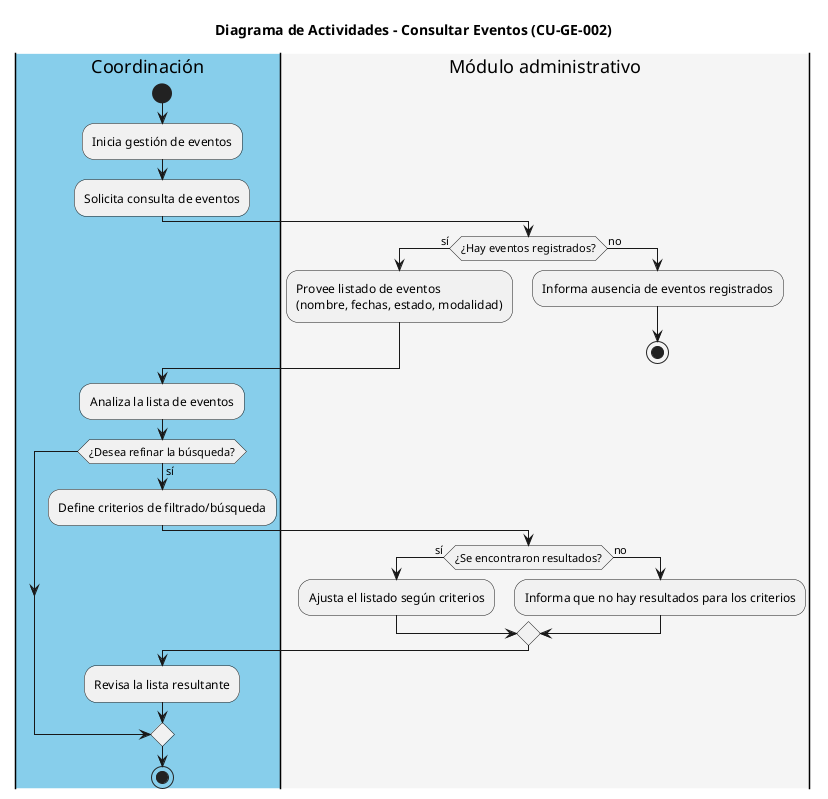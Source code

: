 @startuml CU-GE-002_Consultar_Eventos
title Diagrama de Actividades - Consultar Eventos (CU-GE-002)

|#skyblue|Coordinación|
start
:Inicia gestión de eventos;
:Solicita consulta de eventos;

|#whitesmoke|Módulo administrativo|
if (¿Hay eventos registrados?) then (sí)
  :Provee listado de eventos
  (nombre, fechas, estado, modalidad);
else (no)
  :Informa ausencia de eventos registrados;
  stop
endif

|#skyblue|Coordinación|
:Analiza la lista de eventos;
if (¿Desea refinar la búsqueda?) then (sí)
  :Define criterios de filtrado/búsqueda;
  |#whitesmoke|Módulo administrativo|
  if (¿Se encontraron resultados?) then (sí)
    :Ajusta el listado según criterios;
  else (no)
    :Informa que no hay resultados para los criterios;
  endif
  |#skyblue|Coordinación|
  :Revisa la lista resultante;
endif
stop
@enduml